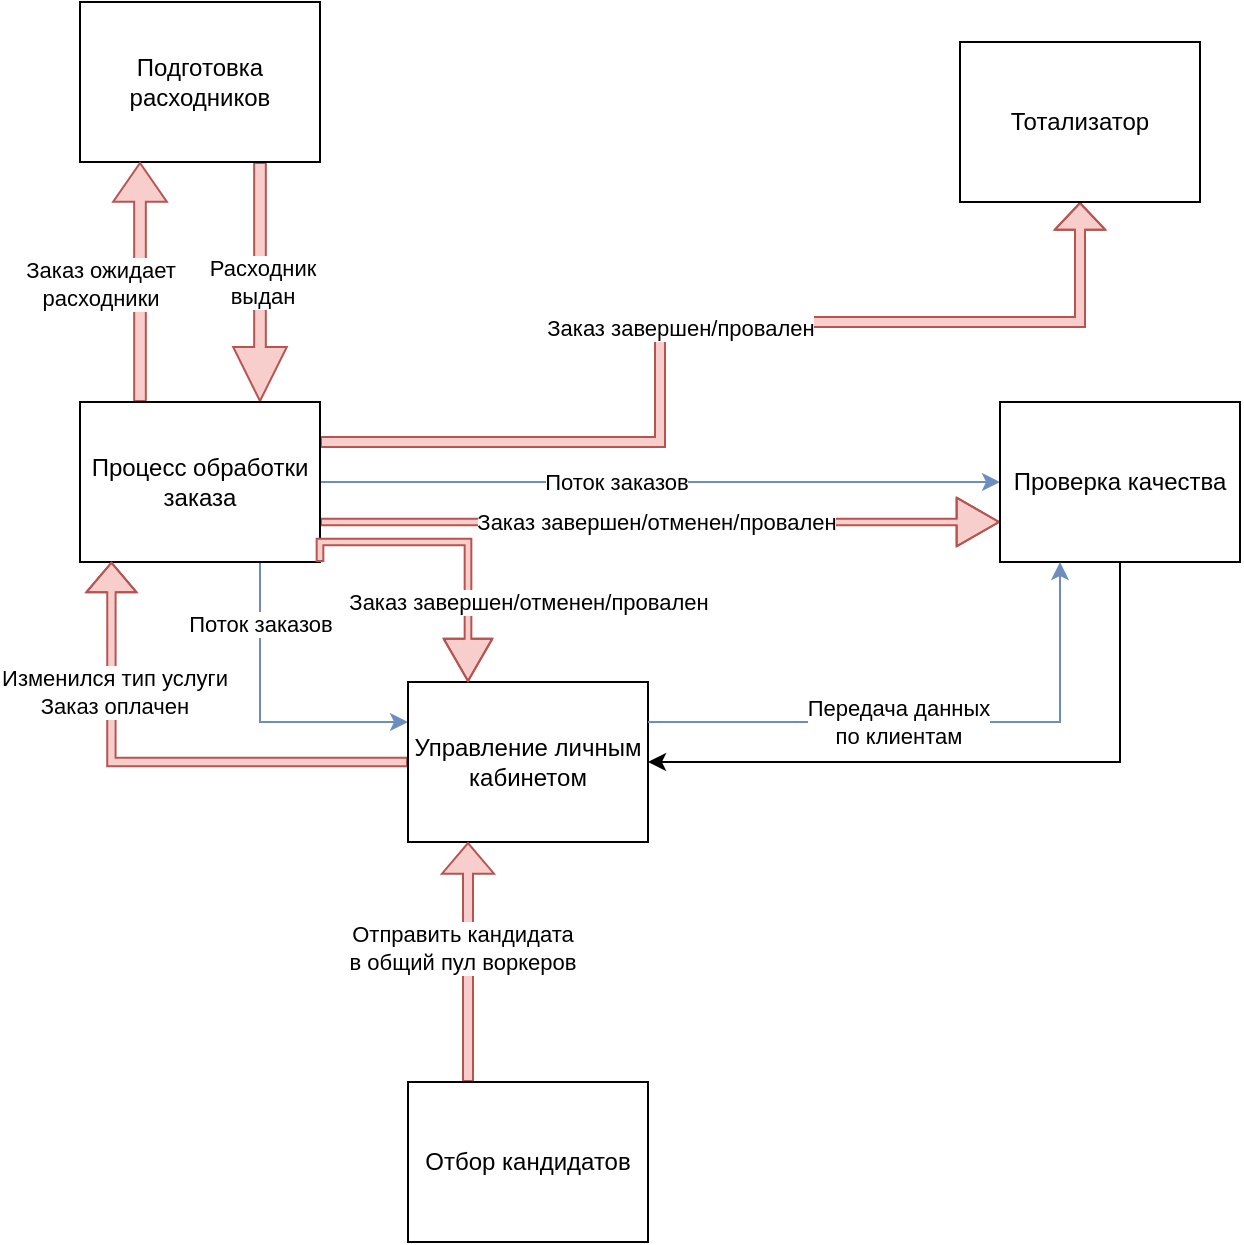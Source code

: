 <mxfile version="24.5.3" type="device">
  <diagram name="Страница — 1" id="1Zj21WhxZpQqqzw-G1qv">
    <mxGraphModel dx="1036" dy="606" grid="1" gridSize="10" guides="1" tooltips="1" connect="1" arrows="1" fold="1" page="1" pageScale="1" pageWidth="827" pageHeight="1169" math="0" shadow="0">
      <root>
        <mxCell id="0" />
        <mxCell id="1" parent="0" />
        <mxCell id="oWVBIlFNYMVBXDcmuAIp-13" style="edgeStyle=orthogonalEdgeStyle;rounded=0;orthogonalLoop=1;jettySize=auto;html=1;exitX=1;exitY=0.25;exitDx=0;exitDy=0;fillColor=#f8cecc;strokeColor=#b85450;shape=flexArrow;endWidth=19.167;endSize=4.108;width=5;" edge="1" parent="1" source="oWVBIlFNYMVBXDcmuAIp-3" target="oWVBIlFNYMVBXDcmuAIp-2">
          <mxGeometry relative="1" as="geometry">
            <Array as="points">
              <mxPoint x="420" y="260" />
              <mxPoint x="420" y="200" />
              <mxPoint x="630" y="200" />
            </Array>
          </mxGeometry>
        </mxCell>
        <mxCell id="oWVBIlFNYMVBXDcmuAIp-24" value="Заказ завершен/провален" style="edgeLabel;html=1;align=center;verticalAlign=middle;resizable=0;points=[];" vertex="1" connectable="0" parent="oWVBIlFNYMVBXDcmuAIp-13">
          <mxGeometry x="0.026" y="-3" relative="1" as="geometry">
            <mxPoint x="-17" as="offset" />
          </mxGeometry>
        </mxCell>
        <mxCell id="oWVBIlFNYMVBXDcmuAIp-29" style="edgeStyle=orthogonalEdgeStyle;rounded=0;orthogonalLoop=1;jettySize=auto;html=1;exitX=0.75;exitY=1;exitDx=0;exitDy=0;entryX=0.75;entryY=0;entryDx=0;entryDy=0;shape=flexArrow;fillColor=#f8cecc;strokeColor=#b85450;width=5.833;endSize=8.667;" edge="1" parent="1" source="oWVBIlFNYMVBXDcmuAIp-1" target="oWVBIlFNYMVBXDcmuAIp-3">
          <mxGeometry relative="1" as="geometry" />
        </mxCell>
        <mxCell id="oWVBIlFNYMVBXDcmuAIp-30" value="Расходник&lt;br&gt;выдан" style="edgeLabel;html=1;align=center;verticalAlign=middle;resizable=0;points=[];" vertex="1" connectable="0" parent="oWVBIlFNYMVBXDcmuAIp-29">
          <mxGeometry x="-0.136" y="1" relative="1" as="geometry">
            <mxPoint y="8" as="offset" />
          </mxGeometry>
        </mxCell>
        <mxCell id="oWVBIlFNYMVBXDcmuAIp-1" value="Подготовка расходников" style="rounded=0;whiteSpace=wrap;html=1;" vertex="1" parent="1">
          <mxGeometry x="130" y="40" width="120" height="80" as="geometry" />
        </mxCell>
        <mxCell id="oWVBIlFNYMVBXDcmuAIp-2" value="Тотализатор" style="rounded=0;whiteSpace=wrap;html=1;" vertex="1" parent="1">
          <mxGeometry x="570" y="60" width="120" height="80" as="geometry" />
        </mxCell>
        <mxCell id="oWVBIlFNYMVBXDcmuAIp-10" style="edgeStyle=orthogonalEdgeStyle;rounded=0;orthogonalLoop=1;jettySize=auto;html=1;entryX=0;entryY=0.5;entryDx=0;entryDy=0;fillColor=#dae8fc;strokeColor=#6c8ebf;" edge="1" parent="1" source="oWVBIlFNYMVBXDcmuAIp-3" target="oWVBIlFNYMVBXDcmuAIp-4">
          <mxGeometry relative="1" as="geometry" />
        </mxCell>
        <mxCell id="oWVBIlFNYMVBXDcmuAIp-19" value="Поток заказов" style="edgeLabel;html=1;align=center;verticalAlign=middle;resizable=0;points=[];" vertex="1" connectable="0" parent="oWVBIlFNYMVBXDcmuAIp-10">
          <mxGeometry x="-0.13" relative="1" as="geometry">
            <mxPoint as="offset" />
          </mxGeometry>
        </mxCell>
        <mxCell id="oWVBIlFNYMVBXDcmuAIp-12" style="edgeStyle=orthogonalEdgeStyle;rounded=0;orthogonalLoop=1;jettySize=auto;html=1;fillColor=#f8cecc;strokeColor=#b85450;shape=flexArrow;width=5.833;endSize=6.108;exitX=0.25;exitY=0;exitDx=0;exitDy=0;entryX=0.25;entryY=1;entryDx=0;entryDy=0;" edge="1" parent="1" source="oWVBIlFNYMVBXDcmuAIp-3" target="oWVBIlFNYMVBXDcmuAIp-1">
          <mxGeometry relative="1" as="geometry" />
        </mxCell>
        <mxCell id="oWVBIlFNYMVBXDcmuAIp-25" value="Заказ ожидает&lt;br&gt;расходники" style="edgeLabel;html=1;align=center;verticalAlign=middle;resizable=0;points=[];" vertex="1" connectable="0" parent="oWVBIlFNYMVBXDcmuAIp-12">
          <mxGeometry x="0.037" y="-2" relative="1" as="geometry">
            <mxPoint x="-22" y="3" as="offset" />
          </mxGeometry>
        </mxCell>
        <mxCell id="oWVBIlFNYMVBXDcmuAIp-17" style="edgeStyle=orthogonalEdgeStyle;rounded=0;orthogonalLoop=1;jettySize=auto;html=1;entryX=0;entryY=0.25;entryDx=0;entryDy=0;fillColor=#dae8fc;strokeColor=#6c8ebf;" edge="1" parent="1" source="oWVBIlFNYMVBXDcmuAIp-3" target="oWVBIlFNYMVBXDcmuAIp-5">
          <mxGeometry relative="1" as="geometry">
            <Array as="points">
              <mxPoint x="220" y="400" />
            </Array>
          </mxGeometry>
        </mxCell>
        <mxCell id="oWVBIlFNYMVBXDcmuAIp-18" value="Поток заказов" style="edgeLabel;html=1;align=center;verticalAlign=middle;resizable=0;points=[];" vertex="1" connectable="0" parent="oWVBIlFNYMVBXDcmuAIp-17">
          <mxGeometry x="-0.476" relative="1" as="geometry">
            <mxPoint y="-10" as="offset" />
          </mxGeometry>
        </mxCell>
        <mxCell id="oWVBIlFNYMVBXDcmuAIp-20" style="edgeStyle=orthogonalEdgeStyle;rounded=0;orthogonalLoop=1;jettySize=auto;html=1;entryX=0;entryY=0.75;entryDx=0;entryDy=0;shape=flexArrow;fillColor=#f8cecc;strokeColor=#b85450;width=3.333;endSize=6.725;" edge="1" parent="1" source="oWVBIlFNYMVBXDcmuAIp-3" target="oWVBIlFNYMVBXDcmuAIp-4">
          <mxGeometry relative="1" as="geometry">
            <Array as="points">
              <mxPoint x="340" y="300" />
              <mxPoint x="340" y="300" />
            </Array>
          </mxGeometry>
        </mxCell>
        <mxCell id="oWVBIlFNYMVBXDcmuAIp-21" value="Заказ завершен/отменен/провален" style="edgeLabel;html=1;align=center;verticalAlign=middle;resizable=0;points=[];" vertex="1" connectable="0" parent="oWVBIlFNYMVBXDcmuAIp-20">
          <mxGeometry x="-0.013" relative="1" as="geometry">
            <mxPoint as="offset" />
          </mxGeometry>
        </mxCell>
        <mxCell id="oWVBIlFNYMVBXDcmuAIp-3" value="Процесс обработки заказа" style="rounded=0;whiteSpace=wrap;html=1;" vertex="1" parent="1">
          <mxGeometry x="130" y="240" width="120" height="80" as="geometry" />
        </mxCell>
        <mxCell id="oWVBIlFNYMVBXDcmuAIp-11" style="edgeStyle=orthogonalEdgeStyle;rounded=0;orthogonalLoop=1;jettySize=auto;html=1;entryX=1;entryY=0.5;entryDx=0;entryDy=0;exitX=0.5;exitY=1;exitDx=0;exitDy=0;" edge="1" parent="1" source="oWVBIlFNYMVBXDcmuAIp-4" target="oWVBIlFNYMVBXDcmuAIp-5">
          <mxGeometry relative="1" as="geometry" />
        </mxCell>
        <mxCell id="oWVBIlFNYMVBXDcmuAIp-4" value="Проверка качества" style="rounded=0;whiteSpace=wrap;html=1;" vertex="1" parent="1">
          <mxGeometry x="590" y="240" width="120" height="80" as="geometry" />
        </mxCell>
        <mxCell id="oWVBIlFNYMVBXDcmuAIp-9" style="edgeStyle=orthogonalEdgeStyle;rounded=0;orthogonalLoop=1;jettySize=auto;html=1;shape=flexArrow;strokeColor=#b85450;fillColor=#f8cecc;entryX=0.131;entryY=0.998;entryDx=0;entryDy=0;entryPerimeter=0;width=4.167;endSize=4.608;" edge="1" parent="1" source="oWVBIlFNYMVBXDcmuAIp-5" target="oWVBIlFNYMVBXDcmuAIp-3">
          <mxGeometry relative="1" as="geometry" />
        </mxCell>
        <mxCell id="oWVBIlFNYMVBXDcmuAIp-16" value="Изменился тип услуги&lt;br&gt;Заказ оплачен" style="edgeLabel;html=1;align=center;verticalAlign=middle;resizable=0;points=[];" vertex="1" connectable="0" parent="oWVBIlFNYMVBXDcmuAIp-9">
          <mxGeometry x="0.478" y="-1" relative="1" as="geometry">
            <mxPoint as="offset" />
          </mxGeometry>
        </mxCell>
        <mxCell id="oWVBIlFNYMVBXDcmuAIp-5" value="Управление личным кабинетом" style="rounded=0;whiteSpace=wrap;html=1;" vertex="1" parent="1">
          <mxGeometry x="294" y="380" width="120" height="80" as="geometry" />
        </mxCell>
        <mxCell id="oWVBIlFNYMVBXDcmuAIp-7" style="edgeStyle=orthogonalEdgeStyle;rounded=0;orthogonalLoop=1;jettySize=auto;html=1;exitX=0.25;exitY=0;exitDx=0;exitDy=0;entryX=0.25;entryY=1;entryDx=0;entryDy=0;fillColor=#f8cecc;strokeColor=#b85450;shape=flexArrow;strokeWidth=1;width=5;endSize=4.775;" edge="1" parent="1" source="oWVBIlFNYMVBXDcmuAIp-6" target="oWVBIlFNYMVBXDcmuAIp-5">
          <mxGeometry relative="1" as="geometry" />
        </mxCell>
        <mxCell id="oWVBIlFNYMVBXDcmuAIp-15" value="Отправить кандидата &lt;br&gt;в общий пул воркеров" style="edgeLabel;html=1;align=center;verticalAlign=middle;resizable=0;points=[];" vertex="1" connectable="0" parent="oWVBIlFNYMVBXDcmuAIp-7">
          <mxGeometry x="0.128" y="3" relative="1" as="geometry">
            <mxPoint as="offset" />
          </mxGeometry>
        </mxCell>
        <mxCell id="oWVBIlFNYMVBXDcmuAIp-6" value="Отбор кандидатов" style="rounded=0;whiteSpace=wrap;html=1;" vertex="1" parent="1">
          <mxGeometry x="294" y="580" width="120" height="80" as="geometry" />
        </mxCell>
        <mxCell id="oWVBIlFNYMVBXDcmuAIp-22" style="edgeStyle=orthogonalEdgeStyle;rounded=0;orthogonalLoop=1;jettySize=auto;html=1;entryX=0.25;entryY=1;entryDx=0;entryDy=0;fillColor=#dae8fc;strokeColor=#6c8ebf;exitX=1;exitY=0.25;exitDx=0;exitDy=0;" edge="1" parent="1" source="oWVBIlFNYMVBXDcmuAIp-5" target="oWVBIlFNYMVBXDcmuAIp-4">
          <mxGeometry relative="1" as="geometry">
            <mxPoint x="430" y="400" as="sourcePoint" />
            <mxPoint x="770" y="400" as="targetPoint" />
          </mxGeometry>
        </mxCell>
        <mxCell id="oWVBIlFNYMVBXDcmuAIp-23" value="Передача данных&lt;br&gt;по клиентам" style="edgeLabel;html=1;align=center;verticalAlign=middle;resizable=0;points=[];" vertex="1" connectable="0" parent="oWVBIlFNYMVBXDcmuAIp-22">
          <mxGeometry x="-0.13" relative="1" as="geometry">
            <mxPoint as="offset" />
          </mxGeometry>
        </mxCell>
        <mxCell id="oWVBIlFNYMVBXDcmuAIp-33" style="edgeStyle=orthogonalEdgeStyle;rounded=0;orthogonalLoop=1;jettySize=auto;html=1;entryX=0.25;entryY=0;entryDx=0;entryDy=0;shape=flexArrow;fillColor=#f8cecc;strokeColor=#b85450;width=3.333;endSize=6.725;exitX=1;exitY=1;exitDx=0;exitDy=0;" edge="1" parent="1" source="oWVBIlFNYMVBXDcmuAIp-3" target="oWVBIlFNYMVBXDcmuAIp-5">
          <mxGeometry relative="1" as="geometry">
            <mxPoint x="260" y="310" as="sourcePoint" />
            <mxPoint x="600" y="310" as="targetPoint" />
            <Array as="points">
              <mxPoint x="250" y="310" />
              <mxPoint x="324" y="310" />
            </Array>
          </mxGeometry>
        </mxCell>
        <mxCell id="oWVBIlFNYMVBXDcmuAIp-34" value="Заказ завершен/отменен/провален" style="edgeLabel;html=1;align=center;verticalAlign=middle;resizable=0;points=[];" vertex="1" connectable="0" parent="oWVBIlFNYMVBXDcmuAIp-33">
          <mxGeometry x="-0.013" relative="1" as="geometry">
            <mxPoint x="38" y="30" as="offset" />
          </mxGeometry>
        </mxCell>
      </root>
    </mxGraphModel>
  </diagram>
</mxfile>

